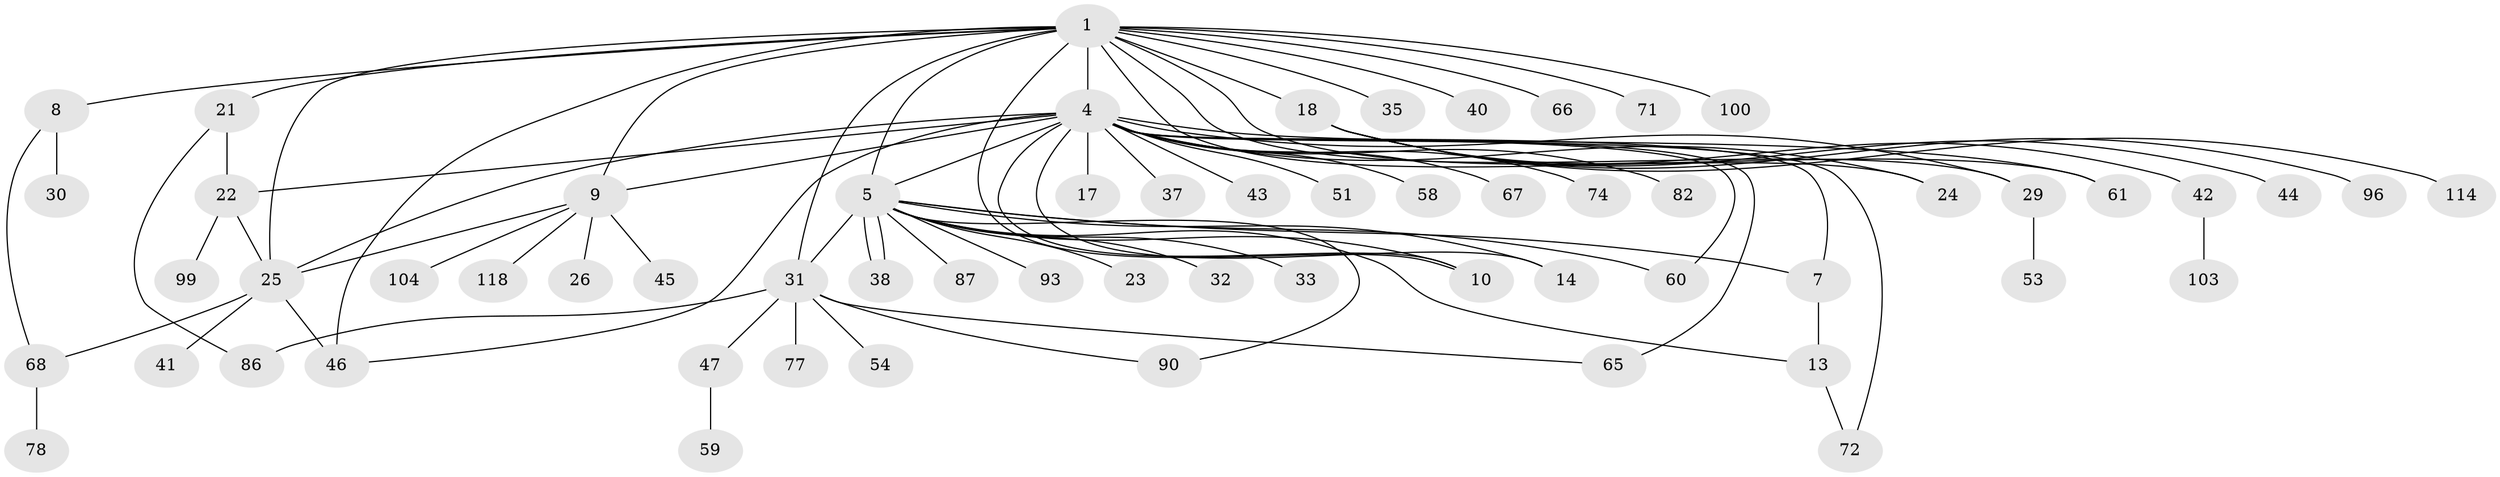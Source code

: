 // original degree distribution, {5: 0.05737704918032787, 6: 0.01639344262295082, 9: 0.01639344262295082, 28: 0.00819672131147541, 23: 0.00819672131147541, 2: 0.23770491803278687, 3: 0.09836065573770492, 8: 0.00819672131147541, 7: 0.00819672131147541, 15: 0.00819672131147541, 1: 0.47540983606557374, 4: 0.05737704918032787}
// Generated by graph-tools (version 1.1) at 2025/14/03/09/25 04:14:21]
// undirected, 61 vertices, 84 edges
graph export_dot {
graph [start="1"]
  node [color=gray90,style=filled];
  1 [super="+3+2+15"];
  4 [super="+19+121+117+89+107+56+70+12+49+64"];
  5 [super="+6+88+75+52+55"];
  7;
  8;
  9;
  10 [super="+76"];
  13;
  14 [super="+48"];
  17;
  18;
  21;
  22;
  23 [super="+97"];
  24;
  25 [super="+34"];
  26;
  29;
  30;
  31 [super="+39+119"];
  32;
  33;
  35;
  37;
  38 [super="+106+73"];
  40;
  41;
  42;
  43;
  44 [super="+62"];
  45 [super="+79"];
  46 [super="+95"];
  47;
  51;
  53;
  54;
  58 [super="+94"];
  59;
  60;
  61 [super="+105+81+116"];
  65;
  66;
  67;
  68;
  71;
  72;
  74;
  77;
  78;
  82;
  86;
  87;
  90;
  93;
  96;
  99;
  100;
  103;
  104;
  114;
  118;
  1 -- 46 [weight=2];
  1 -- 4 [weight=6];
  1 -- 35;
  1 -- 5 [weight=4];
  1 -- 40;
  1 -- 10;
  1 -- 29;
  1 -- 21;
  1 -- 8;
  1 -- 24;
  1 -- 66;
  1 -- 100;
  1 -- 71;
  1 -- 9;
  1 -- 18;
  1 -- 25;
  1 -- 31;
  1 -- 61;
  4 -- 9 [weight=2];
  4 -- 14;
  4 -- 17;
  4 -- 22;
  4 -- 24;
  4 -- 29;
  4 -- 37;
  4 -- 51;
  4 -- 60;
  4 -- 61;
  4 -- 65;
  4 -- 67;
  4 -- 82;
  4 -- 43;
  4 -- 10;
  4 -- 5 [weight=2];
  4 -- 7;
  4 -- 58;
  4 -- 72;
  4 -- 74;
  4 -- 46;
  4 -- 25;
  5 -- 7;
  5 -- 13;
  5 -- 14;
  5 -- 23;
  5 -- 32;
  5 -- 33;
  5 -- 38 [weight=2];
  5 -- 38;
  5 -- 87;
  5 -- 90;
  5 -- 93;
  5 -- 31;
  5 -- 10;
  5 -- 60;
  7 -- 13;
  8 -- 30;
  8 -- 68;
  9 -- 26;
  9 -- 45;
  9 -- 104;
  9 -- 118;
  9 -- 25;
  13 -- 72;
  18 -- 42;
  18 -- 44;
  18 -- 96;
  18 -- 114;
  21 -- 22;
  21 -- 86;
  22 -- 25;
  22 -- 99;
  25 -- 41;
  25 -- 68;
  25 -- 46;
  29 -- 53;
  31 -- 47;
  31 -- 65;
  31 -- 86;
  31 -- 54;
  31 -- 90;
  31 -- 77;
  42 -- 103;
  47 -- 59;
  68 -- 78;
}
